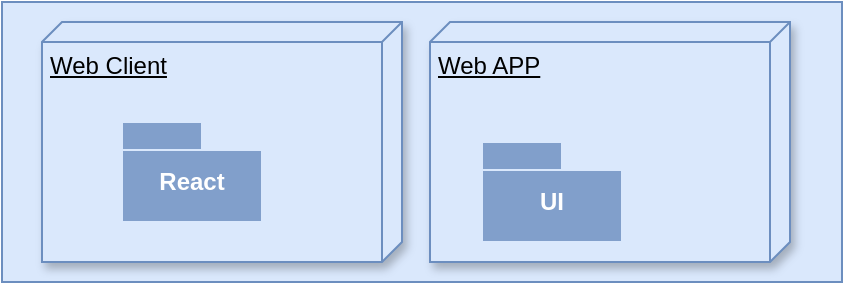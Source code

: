 <mxfile version="26.1.1" pages="3">
  <diagram name="Página-1" id="GEhozxayWhLsHTrUDDnB">
    <mxGraphModel grid="1" page="1" gridSize="10" guides="1" tooltips="1" connect="1" arrows="1" fold="1" pageScale="1" pageWidth="827" pageHeight="1169" math="0" shadow="0">
      <root>
        <mxCell id="0" />
        <mxCell id="1" parent="0" />
        <mxCell id="N-b8tGzhNI-rWHdhVOdj-5" value="" style="rounded=0;whiteSpace=wrap;html=1;fillColor=#dae8fc;strokeColor=#6c8ebf;" vertex="1" parent="1">
          <mxGeometry x="200" y="360" width="420" height="140" as="geometry" />
        </mxCell>
        <mxCell id="N-b8tGzhNI-rWHdhVOdj-1" value="Web Client" style="verticalAlign=top;align=left;spacingTop=8;spacingLeft=2;spacingRight=12;shape=cube;size=10;direction=south;fontStyle=4;html=1;whiteSpace=wrap;fillColor=#dae8fc;strokeColor=#6c8ebf;shadow=1;" vertex="1" parent="1">
          <mxGeometry x="220" y="370" width="180" height="120" as="geometry" />
        </mxCell>
        <mxCell id="N-b8tGzhNI-rWHdhVOdj-2" value="&lt;font style=&quot;color: rgb(255, 255, 255);&quot;&gt;React&lt;/font&gt;" style="shape=folder;fontStyle=1;spacingTop=10;tabWidth=40;tabHeight=14;tabPosition=left;html=1;whiteSpace=wrap;fillColor=light-dark(#819fcb, #1d293b);strokeColor=light-dark(#dae8fc, #5c79a3);" vertex="1" parent="1">
          <mxGeometry x="260" y="420" width="70" height="50" as="geometry" />
        </mxCell>
        <mxCell id="N-b8tGzhNI-rWHdhVOdj-3" value="Web APP" style="verticalAlign=top;align=left;spacingTop=8;spacingLeft=2;spacingRight=12;shape=cube;size=10;direction=south;fontStyle=4;html=1;whiteSpace=wrap;fillColor=#dae8fc;strokeColor=#6c8ebf;shadow=1;" vertex="1" parent="1">
          <mxGeometry x="414" y="370" width="180" height="120" as="geometry" />
        </mxCell>
        <mxCell id="N-b8tGzhNI-rWHdhVOdj-4" value="&lt;font style=&quot;color: rgb(255, 255, 255);&quot;&gt;UI&lt;/font&gt;" style="shape=folder;fontStyle=1;spacingTop=10;tabWidth=40;tabHeight=14;tabPosition=left;html=1;whiteSpace=wrap;fillColor=light-dark(#819fcb, #1d293b);strokeColor=light-dark(#dae8fc, #5c79a3);" vertex="1" parent="1">
          <mxGeometry x="440" y="430" width="70" height="50" as="geometry" />
        </mxCell>
      </root>
    </mxGraphModel>
  </diagram>
  <diagram id="L8icqT_xpm5eLTQyxWMx" name="Página-2">
    <mxGraphModel dx="792" dy="737" grid="1" gridSize="10" guides="1" tooltips="1" connect="1" arrows="1" fold="1" page="1" pageScale="1" pageWidth="827" pageHeight="1169" math="0" shadow="0">
      <root>
        <mxCell id="0" />
        <mxCell id="1" parent="0" />
        <mxCell id="xlNtMPXUEZmjYWqPNL9p-1" value="" style="rounded=0;whiteSpace=wrap;html=1;fillColor=#ffe6cc;strokeColor=#d79b00;" vertex="1" parent="1">
          <mxGeometry x="204" y="170" width="420" height="180" as="geometry" />
        </mxCell>
        <mxCell id="xlNtMPXUEZmjYWqPNL9p-2" value="Backend" style="verticalAlign=top;align=left;spacingTop=8;spacingLeft=2;spacingRight=12;shape=cube;size=10;direction=south;fontStyle=4;html=1;whiteSpace=wrap;fillColor=#ffe6cc;strokeColor=#d79b00;shadow=1;" vertex="1" parent="1">
          <mxGeometry x="224" y="180" width="180" height="160" as="geometry" />
        </mxCell>
        <mxCell id="xlNtMPXUEZmjYWqPNL9p-3" value="&lt;font style=&quot;color: rgb(255, 255, 255);&quot;&gt;Node.js&lt;/font&gt;" style="shape=folder;fontStyle=1;spacingTop=10;tabWidth=40;tabHeight=14;tabPosition=left;html=1;whiteSpace=wrap;fillColor=light-dark(#d79b00, #36210a);strokeColor=light-dark(#ffe6cc, #996500);" vertex="1" parent="1">
          <mxGeometry x="264" y="230" width="70" height="50" as="geometry" />
        </mxCell>
        <mxCell id="xlNtMPXUEZmjYWqPNL9p-4" value="Functions" style="verticalAlign=top;align=left;spacingTop=8;spacingLeft=2;spacingRight=12;shape=cube;size=10;direction=south;fontStyle=4;html=1;whiteSpace=wrap;fillColor=#ffe6cc;strokeColor=#d79b00;shadow=1;" vertex="1" parent="1">
          <mxGeometry x="418" y="180" width="180" height="160" as="geometry" />
        </mxCell>
        <mxCell id="xlNtMPXUEZmjYWqPNL9p-5" value="&lt;font style=&quot;color: rgb(255, 255, 255);&quot;&gt;JWT Auth&lt;/font&gt;" style="shape=folder;fontStyle=1;spacingTop=10;tabWidth=40;tabHeight=14;tabPosition=left;html=1;whiteSpace=wrap;fillColor=light-dark(#d79b00, #1d293b);strokeColor=light-dark(#FFE6CC,#5C79A3);" vertex="1" parent="1">
          <mxGeometry x="420" y="220" width="70" height="50" as="geometry" />
        </mxCell>
        <mxCell id="xlNtMPXUEZmjYWqPNL9p-6" value="&lt;font color=&quot;#ffffff&quot;&gt;Nodemailer&lt;/font&gt;" style="shape=folder;fontStyle=1;spacingTop=10;tabWidth=40;tabHeight=14;tabPosition=left;html=1;whiteSpace=wrap;fillColor=light-dark(#d79b00, #1d293b);strokeColor=light-dark(#FFE6CC,#5C79A3);" vertex="1" parent="1">
          <mxGeometry x="420" y="280" width="70" height="50" as="geometry" />
        </mxCell>
        <mxCell id="xlNtMPXUEZmjYWqPNL9p-7" value="&lt;font style=&quot;color: rgb(255, 255, 255);&quot;&gt;Controllers&lt;/font&gt;" style="shape=folder;fontStyle=1;spacingTop=10;tabWidth=40;tabHeight=14;tabPosition=left;html=1;whiteSpace=wrap;fillColor=light-dark(#d79b00, #1d293b);strokeColor=light-dark(#FFE6CC,#5C79A3);" vertex="1" parent="1">
          <mxGeometry x="510" y="220" width="70" height="50" as="geometry" />
        </mxCell>
      </root>
    </mxGraphModel>
  </diagram>
  <diagram id="lqCskxJrjcfZ0fHqDDUw" name="Página-3">
    <mxGraphModel dx="792" dy="737" grid="1" gridSize="10" guides="1" tooltips="1" connect="1" arrows="1" fold="1" page="1" pageScale="1" pageWidth="827" pageHeight="1169" math="0" shadow="0">
      <root>
        <mxCell id="0" />
        <mxCell id="1" parent="0" />
        <mxCell id="DCD-6KICKoMlzxt64qik-1" value="" style="rounded=0;whiteSpace=wrap;html=1;fillColor=#ffe6cc;strokeColor=#d79b00;" vertex="1" parent="1">
          <mxGeometry x="204" y="170" width="420" height="180" as="geometry" />
        </mxCell>
        <mxCell id="DCD-6KICKoMlzxt64qik-2" value="Backend" style="verticalAlign=top;align=left;spacingTop=8;spacingLeft=2;spacingRight=12;shape=cube;size=10;direction=south;fontStyle=4;html=1;whiteSpace=wrap;fillColor=#ffe6cc;strokeColor=#d79b00;shadow=1;" vertex="1" parent="1">
          <mxGeometry x="224" y="180" width="180" height="160" as="geometry" />
        </mxCell>
        <mxCell id="DCD-6KICKoMlzxt64qik-3" value="&lt;font style=&quot;color: rgb(255, 255, 255);&quot;&gt;Node.js&lt;/font&gt;" style="shape=folder;fontStyle=1;spacingTop=10;tabWidth=40;tabHeight=14;tabPosition=left;html=1;whiteSpace=wrap;fillColor=light-dark(#d79b00, #36210a);strokeColor=light-dark(#ffe6cc, #996500);" vertex="1" parent="1">
          <mxGeometry x="264" y="230" width="70" height="50" as="geometry" />
        </mxCell>
        <mxCell id="DCD-6KICKoMlzxt64qik-4" value="Functions" style="verticalAlign=top;align=left;spacingTop=8;spacingLeft=2;spacingRight=12;shape=cube;size=10;direction=south;fontStyle=4;html=1;whiteSpace=wrap;fillColor=#ffe6cc;strokeColor=#d79b00;shadow=1;" vertex="1" parent="1">
          <mxGeometry x="418" y="180" width="180" height="160" as="geometry" />
        </mxCell>
        <mxCell id="DCD-6KICKoMlzxt64qik-5" value="&lt;font style=&quot;color: rgb(255, 255, 255);&quot;&gt;JWT Auth&lt;/font&gt;" style="shape=folder;fontStyle=1;spacingTop=10;tabWidth=40;tabHeight=14;tabPosition=left;html=1;whiteSpace=wrap;fillColor=light-dark(#d79b00, #1d293b);strokeColor=light-dark(#FFE6CC,#5C79A3);" vertex="1" parent="1">
          <mxGeometry x="420" y="220" width="70" height="50" as="geometry" />
        </mxCell>
        <mxCell id="DCD-6KICKoMlzxt64qik-6" value="&lt;font color=&quot;#ffffff&quot;&gt;Nodemailer&lt;/font&gt;" style="shape=folder;fontStyle=1;spacingTop=10;tabWidth=40;tabHeight=14;tabPosition=left;html=1;whiteSpace=wrap;fillColor=light-dark(#d79b00, #1d293b);strokeColor=light-dark(#FFE6CC,#5C79A3);" vertex="1" parent="1">
          <mxGeometry x="420" y="280" width="70" height="50" as="geometry" />
        </mxCell>
        <mxCell id="DCD-6KICKoMlzxt64qik-7" value="&lt;font style=&quot;color: rgb(255, 255, 255);&quot;&gt;Controllers&lt;/font&gt;" style="shape=folder;fontStyle=1;spacingTop=10;tabWidth=40;tabHeight=14;tabPosition=left;html=1;whiteSpace=wrap;fillColor=light-dark(#d79b00, #1d293b);strokeColor=light-dark(#FFE6CC,#5C79A3);" vertex="1" parent="1">
          <mxGeometry x="510" y="220" width="70" height="50" as="geometry" />
        </mxCell>
      </root>
    </mxGraphModel>
  </diagram>
</mxfile>
